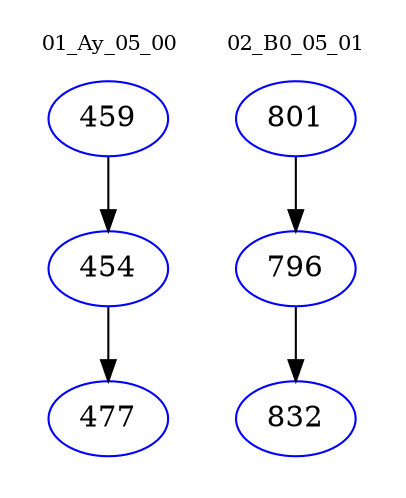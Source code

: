 digraph{
subgraph cluster_0 {
color = white
label = "01_Ay_05_00";
fontsize=10;
T0_459 [label="459", color="blue"]
T0_459 -> T0_454 [color="black"]
T0_454 [label="454", color="blue"]
T0_454 -> T0_477 [color="black"]
T0_477 [label="477", color="blue"]
}
subgraph cluster_1 {
color = white
label = "02_B0_05_01";
fontsize=10;
T1_801 [label="801", color="blue"]
T1_801 -> T1_796 [color="black"]
T1_796 [label="796", color="blue"]
T1_796 -> T1_832 [color="black"]
T1_832 [label="832", color="blue"]
}
}
